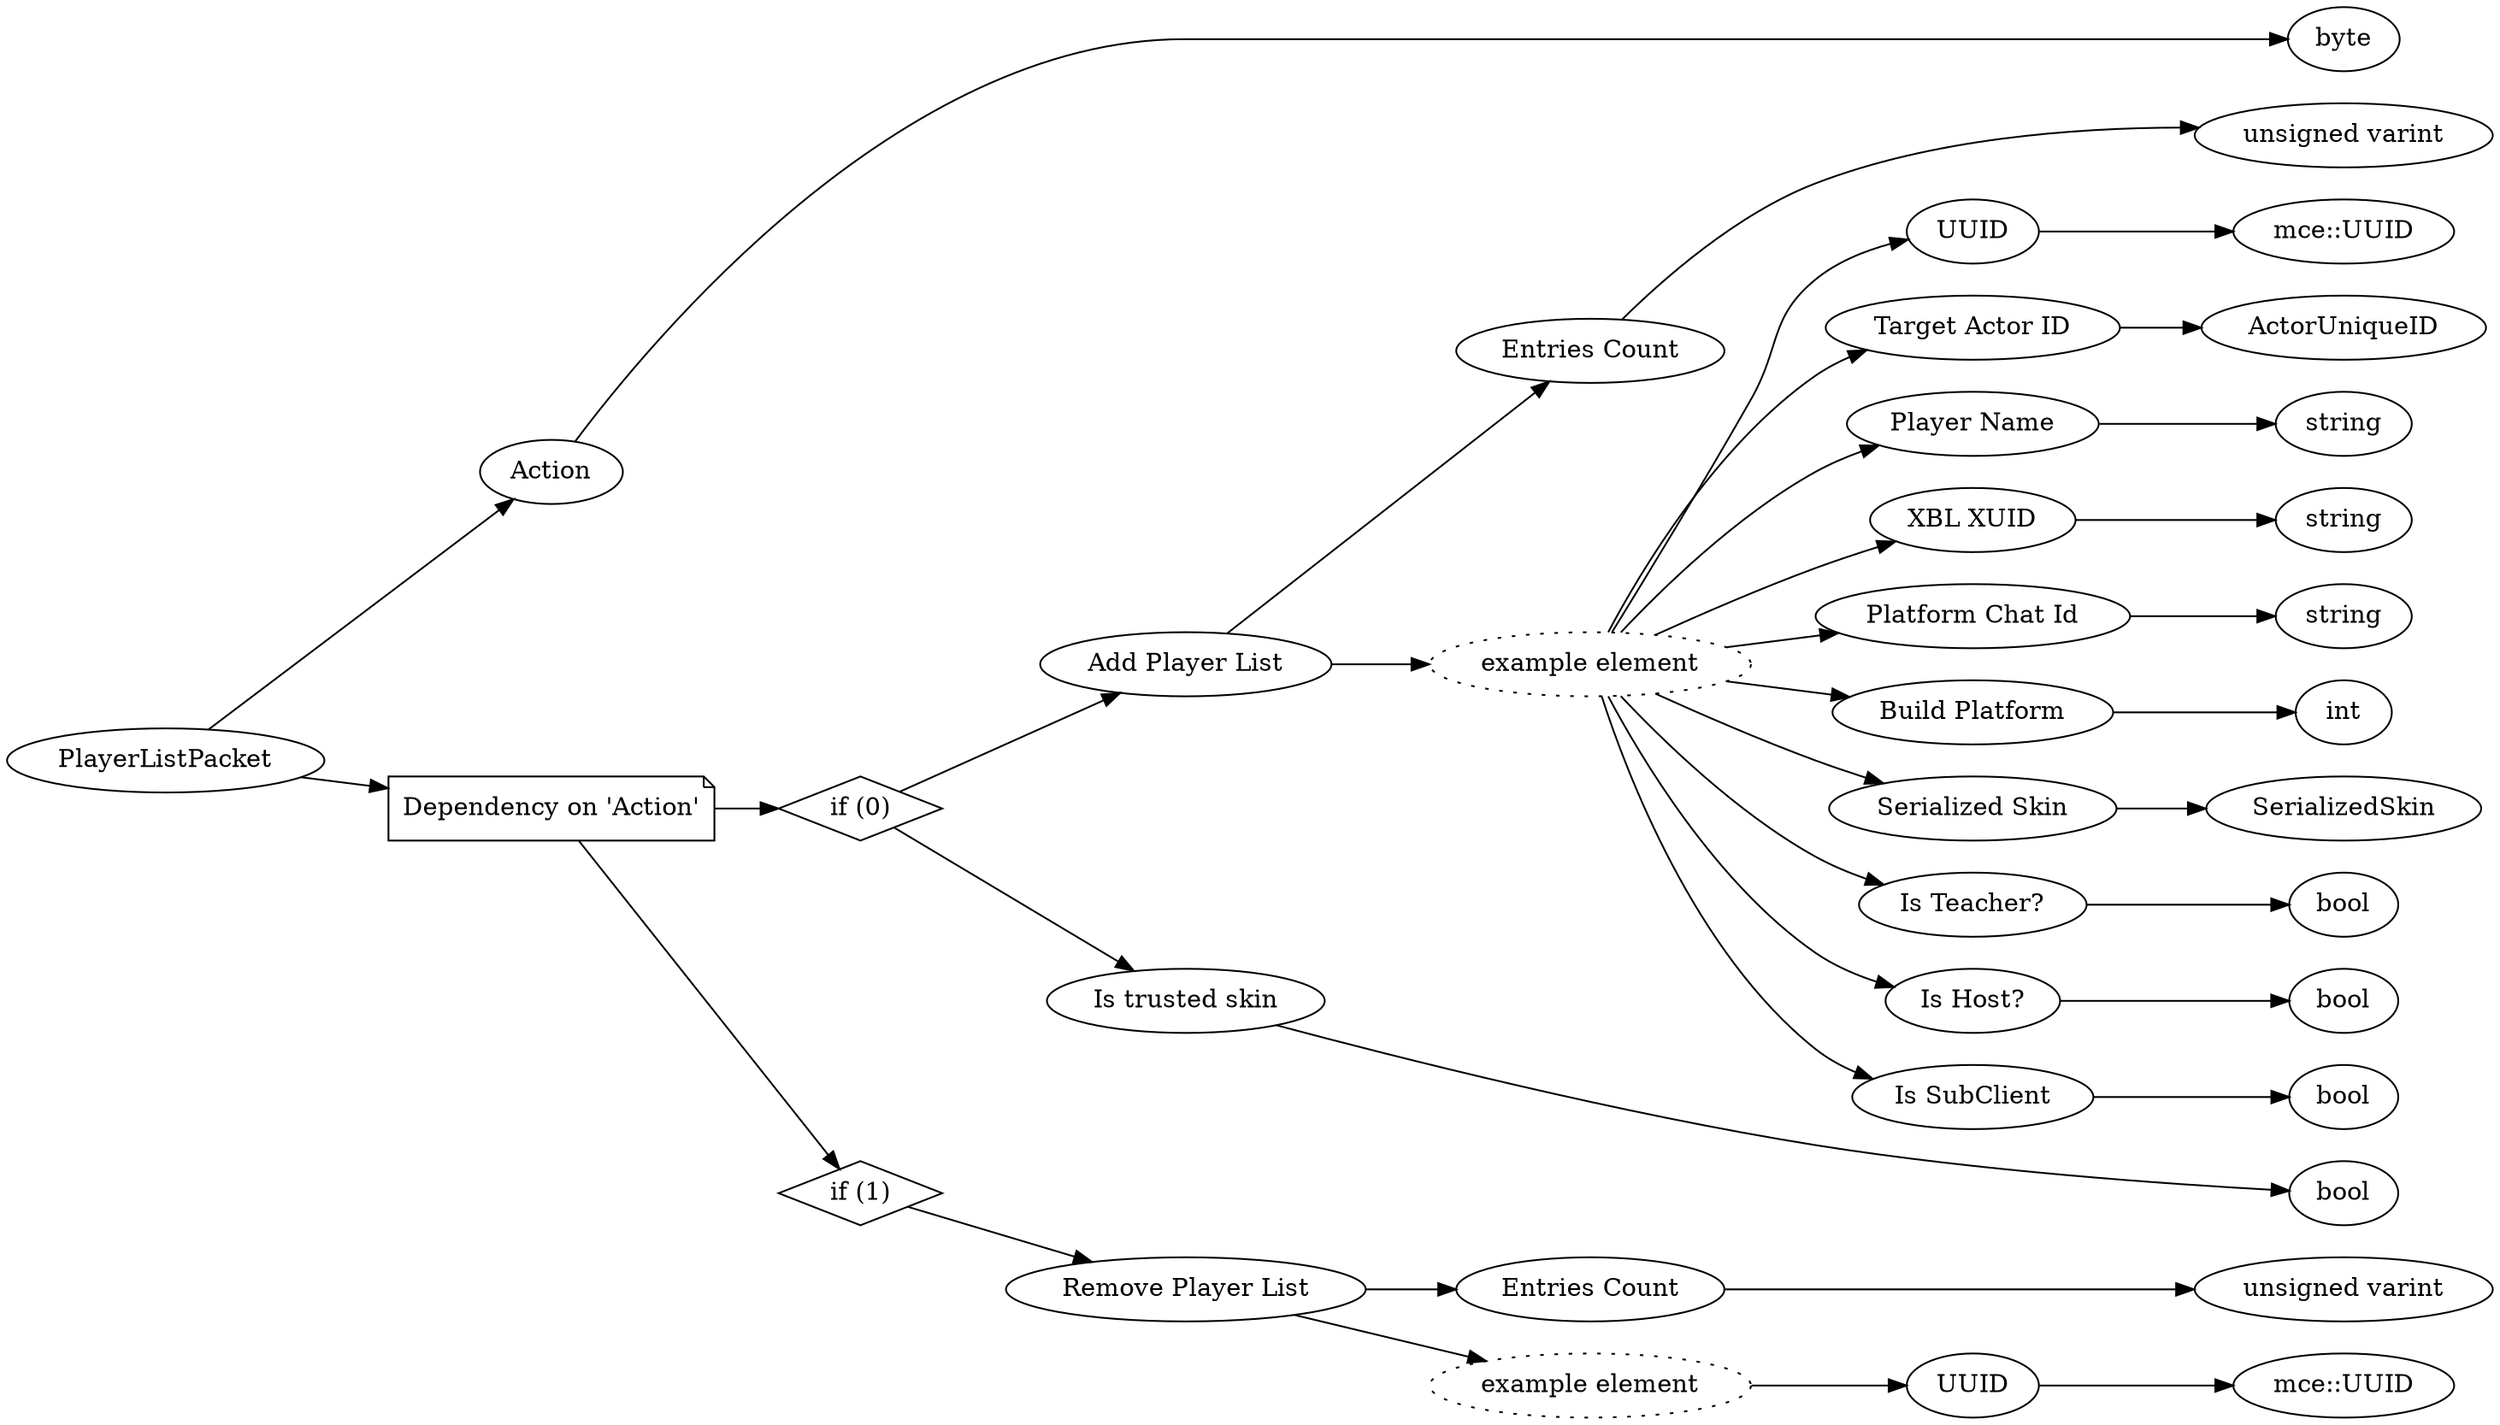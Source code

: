 digraph "PlayerListPacket" {
rankdir = LR
0
0 -> 1
1 -> 2
0 -> 3
3 -> 4
4 -> 5
5 -> 6
6 -> 7
5 -> 8
8 -> 9
9 -> 10
8 -> 11
11 -> 12
8 -> 13
13 -> 14
8 -> 15
15 -> 16
8 -> 17
17 -> 18
8 -> 19
19 -> 20
8 -> 21
21 -> 113
8 -> 114
114 -> 115
8 -> 116
116 -> 117
8 -> 118
118 -> 119
4 -> 120
120 -> 121
3 -> 122
122 -> 123
123 -> 124
124 -> 125
123 -> 126
126 -> 127
127 -> 128

0 [label="PlayerListPacket",comment="name: \"PlayerListPacket\", typeName: \"\", id: 0, branchId: 63, recurseId: -1, attributes: 0, notes: \"\""];
1 [label="Action",comment="name: \"Action\", typeName: \"\", id: 1, branchId: 0, recurseId: -1, attributes: 0, notes: \"\""];
2 [label="byte",comment="name: \"byte\", typeName: \"\", id: 2, branchId: 0, recurseId: -1, attributes: 512, notes: \"\""];
3 [label="Dependency on 'Action'",shape=note,comment="name: \"Dependency on 'Action'\", typeName: \"\", id: 3, branchId: 0, recurseId: -1, attributes: 2, notes: \"\""];
4 [label="if (0)",shape=diamond,comment="name: \"if (0)\", typeName: \"\", id: 4, branchId: 0, recurseId: -1, attributes: 4, notes: \"\""];
5 [label="Add Player List",comment="name: \"Add Player List\", typeName: \"\", id: 5, branchId: 0, recurseId: -1, attributes: 8, notes: \"\""];
6 [label="Entries Count",comment="name: \"Entries Count\", typeName: \"\", id: 6, branchId: 0, recurseId: -1, attributes: 0, notes: \"\""];
7 [label="unsigned varint",comment="name: \"unsigned varint\", typeName: \"\", id: 7, branchId: 0, recurseId: -1, attributes: 512, notes: \"\""];
8 [label="example element",style=dotted,comment="name: \"example element\", typeName: \"\", id: 8, branchId: 0, recurseId: -1, attributes: 16, notes: \"\""];
9 [label="UUID",comment="name: \"UUID\", typeName: \"mce::UUID\", id: 9, branchId: 0, recurseId: -1, attributes: 256, notes: \"\""];
10 [label="mce::UUID",comment="name: \"mce::UUID\", typeName: \"\", id: 10, branchId: 0, recurseId: -1, attributes: 512, notes: \"\""];
11 [label="Target Actor ID",comment="name: \"Target Actor ID\", typeName: \"ActorUniqueID\", id: 11, branchId: 0, recurseId: -1, attributes: 256, notes: \"\""];
12 [label="ActorUniqueID",comment="name: \"ActorUniqueID\", typeName: \"\", id: 12, branchId: 0, recurseId: -1, attributes: 512, notes: \"\""];
13 [label="Player Name",comment="name: \"Player Name\", typeName: \"\", id: 13, branchId: 0, recurseId: -1, attributes: 0, notes: \"\""];
14 [label="string",comment="name: \"string\", typeName: \"\", id: 14, branchId: 0, recurseId: -1, attributes: 512, notes: \"\""];
15 [label="XBL XUID",comment="name: \"XBL XUID\", typeName: \"\", id: 15, branchId: 0, recurseId: -1, attributes: 0, notes: \"\""];
16 [label="string",comment="name: \"string\", typeName: \"\", id: 16, branchId: 0, recurseId: -1, attributes: 512, notes: \"\""];
17 [label="Platform Chat Id",comment="name: \"Platform Chat Id\", typeName: \"\", id: 17, branchId: 0, recurseId: -1, attributes: 0, notes: \"\""];
18 [label="string",comment="name: \"string\", typeName: \"\", id: 18, branchId: 0, recurseId: -1, attributes: 512, notes: \"\""];
19 [label="Build Platform",comment="name: \"Build Platform\", typeName: \"\", id: 19, branchId: 0, recurseId: -1, attributes: 0, notes: \"\""];
20 [label="int",comment="name: \"int\", typeName: \"\", id: 20, branchId: 0, recurseId: -1, attributes: 512, notes: \"\""];
21 [label="Serialized Skin",comment="name: \"Serialized Skin\", typeName: \"SerializedSkin\", id: 21, branchId: 0, recurseId: -1, attributes: 256, notes: \"\""];
113 [label="SerializedSkin",comment="name: \"SerializedSkin\", typeName: \"\", id: 113, branchId: 0, recurseId: -1, attributes: 512, notes: \"\""];
114 [label="Is Teacher?",comment="name: \"Is Teacher?\", typeName: \"\", id: 114, branchId: 0, recurseId: -1, attributes: 0, notes: \"\""];
115 [label="bool",comment="name: \"bool\", typeName: \"\", id: 115, branchId: 0, recurseId: -1, attributes: 512, notes: \"\""];
116 [label="Is Host?",comment="name: \"Is Host?\", typeName: \"\", id: 116, branchId: 0, recurseId: -1, attributes: 0, notes: \"\""];
117 [label="bool",comment="name: \"bool\", typeName: \"\", id: 117, branchId: 0, recurseId: -1, attributes: 512, notes: \"\""];
118 [label="Is SubClient",comment="name: \"Is SubClient\", typeName: \"\", id: 118, branchId: 0, recurseId: -1, attributes: 0, notes: \"\""];
119 [label="bool",comment="name: \"bool\", typeName: \"\", id: 119, branchId: 0, recurseId: -1, attributes: 512, notes: \"\""];
120 [label="Is trusted skin",comment="name: \"Is trusted skin\", typeName: \"\", id: 120, branchId: 0, recurseId: -1, attributes: 0, notes: \"\""];
121 [label="bool",comment="name: \"bool\", typeName: \"\", id: 121, branchId: 0, recurseId: -1, attributes: 512, notes: \"\""];
122 [label="if (1)",shape=diamond,comment="name: \"if (1)\", typeName: \"\", id: 122, branchId: 1, recurseId: -1, attributes: 4, notes: \"\""];
123 [label="Remove Player List",comment="name: \"Remove Player List\", typeName: \"\", id: 123, branchId: 0, recurseId: -1, attributes: 8, notes: \"\""];
124 [label="Entries Count",comment="name: \"Entries Count\", typeName: \"\", id: 124, branchId: 0, recurseId: -1, attributes: 0, notes: \"\""];
125 [label="unsigned varint",comment="name: \"unsigned varint\", typeName: \"\", id: 125, branchId: 0, recurseId: -1, attributes: 512, notes: \"\""];
126 [label="example element",style=dotted,comment="name: \"example element\", typeName: \"\", id: 126, branchId: 0, recurseId: -1, attributes: 16, notes: \"\""];
127 [label="UUID",comment="name: \"UUID\", typeName: \"mce::UUID\", id: 127, branchId: 0, recurseId: -1, attributes: 256, notes: \"\""];
128 [label="mce::UUID",comment="name: \"mce::UUID\", typeName: \"\", id: 128, branchId: 0, recurseId: -1, attributes: 512, notes: \"\""];
{ rank = max;2;7;10;12;14;16;18;20;113;115;117;119;121;125;128}

}

